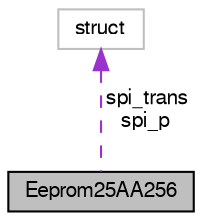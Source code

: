 digraph "Eeprom25AA256"
{
  edge [fontname="FreeSans",fontsize="10",labelfontname="FreeSans",labelfontsize="10"];
  node [fontname="FreeSans",fontsize="10",shape=record];
  Node1 [label="Eeprom25AA256",height=0.2,width=0.4,color="black", fillcolor="grey75", style="filled", fontcolor="black"];
  Node2 -> Node1 [dir="back",color="darkorchid3",fontsize="10",style="dashed",label=" spi_trans\nspi_p" ,fontname="FreeSans"];
  Node2 [label="struct",height=0.2,width=0.4,color="grey75", fillcolor="white", style="filled"];
}
